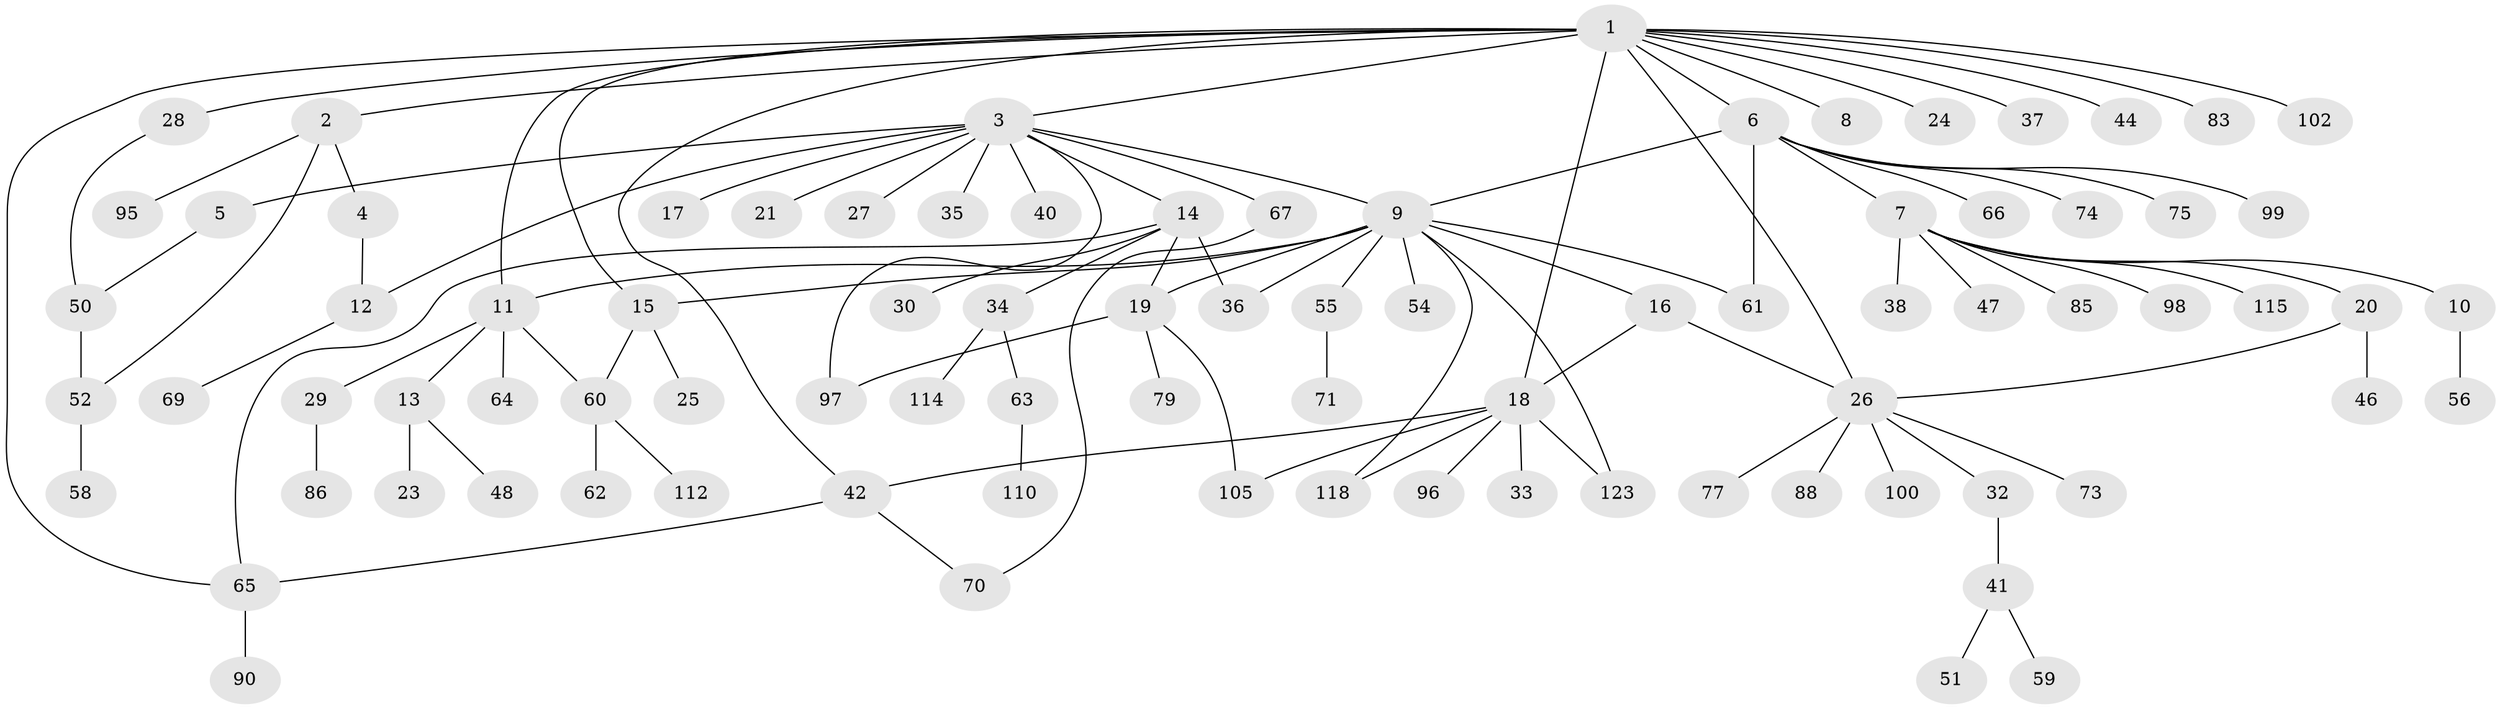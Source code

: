 // original degree distribution, {16: 0.008130081300813009, 4: 0.056910569105691054, 12: 0.016260162601626018, 2: 0.22764227642276422, 8: 0.032520325203252036, 1: 0.5447154471544715, 9: 0.008130081300813009, 3: 0.056910569105691054, 5: 0.032520325203252036, 6: 0.008130081300813009, 7: 0.008130081300813009}
// Generated by graph-tools (version 1.1) at 2025/18/03/04/25 18:18:13]
// undirected, 86 vertices, 106 edges
graph export_dot {
graph [start="1"]
  node [color=gray90,style=filled];
  1;
  2;
  3;
  4;
  5;
  6 [super="+39+89"];
  7;
  8;
  9;
  10 [super="+49"];
  11 [super="+57+119+113"];
  12;
  13 [super="+80"];
  14 [super="+68+22+45+94+107"];
  15;
  16;
  17;
  18;
  19;
  20;
  21;
  23;
  24;
  25;
  26 [super="+31+43"];
  27;
  28;
  29;
  30;
  32;
  33 [super="+78"];
  34;
  35;
  36;
  37 [super="+117"];
  38;
  40;
  41;
  42 [super="+92"];
  44;
  46;
  47;
  48;
  50 [super="+53+91+121+122"];
  51;
  52 [super="+104"];
  54 [super="+116"];
  55 [super="+84"];
  56;
  58;
  59;
  60;
  61;
  62 [super="+106"];
  63;
  64;
  65;
  66;
  67;
  69;
  70;
  71;
  73;
  74;
  75;
  77;
  79;
  83;
  85;
  86;
  88 [super="+108"];
  90;
  95;
  96;
  97;
  98;
  99;
  100 [super="+103"];
  102;
  105;
  110;
  112;
  114;
  115 [super="+120"];
  118;
  123;
  1 -- 2;
  1 -- 3;
  1 -- 6;
  1 -- 8;
  1 -- 11;
  1 -- 15;
  1 -- 18;
  1 -- 24;
  1 -- 28;
  1 -- 37;
  1 -- 42;
  1 -- 44;
  1 -- 65;
  1 -- 83;
  1 -- 102;
  1 -- 26;
  2 -- 4;
  2 -- 52;
  2 -- 95;
  3 -- 5;
  3 -- 9;
  3 -- 12;
  3 -- 14;
  3 -- 17;
  3 -- 21;
  3 -- 27;
  3 -- 35;
  3 -- 40;
  3 -- 67;
  3 -- 97;
  4 -- 12;
  5 -- 50;
  6 -- 7;
  6 -- 61;
  6 -- 66;
  6 -- 74;
  6 -- 99;
  6 -- 9;
  6 -- 75;
  7 -- 10;
  7 -- 20;
  7 -- 38;
  7 -- 47;
  7 -- 85;
  7 -- 98;
  7 -- 115;
  9 -- 11;
  9 -- 15;
  9 -- 16;
  9 -- 19;
  9 -- 36;
  9 -- 54;
  9 -- 55;
  9 -- 61;
  9 -- 118;
  9 -- 123;
  10 -- 56;
  11 -- 13;
  11 -- 29;
  11 -- 60;
  11 -- 64;
  12 -- 69;
  13 -- 23;
  13 -- 48;
  14 -- 30;
  14 -- 36;
  14 -- 65;
  14 -- 34;
  14 -- 19;
  15 -- 25;
  15 -- 60;
  16 -- 18;
  16 -- 26;
  18 -- 33;
  18 -- 96;
  18 -- 105;
  18 -- 118;
  18 -- 123;
  18 -- 42;
  19 -- 79;
  19 -- 97;
  19 -- 105;
  20 -- 46;
  20 -- 26;
  26 -- 32;
  26 -- 73;
  26 -- 100;
  26 -- 88;
  26 -- 77;
  28 -- 50;
  29 -- 86;
  32 -- 41;
  34 -- 63;
  34 -- 114;
  41 -- 51;
  41 -- 59;
  42 -- 65;
  42 -- 70;
  50 -- 52;
  52 -- 58;
  55 -- 71;
  60 -- 62;
  60 -- 112;
  63 -- 110;
  65 -- 90;
  67 -- 70;
}
